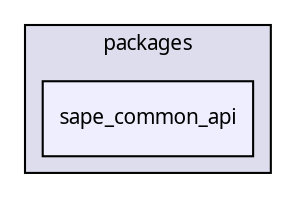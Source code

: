 digraph "packages/sape/packages/sape_common_api/" {
  compound=true
  node [ fontsize="10", fontname="FreeSans.ttf"];
  edge [ labelfontsize="10", labelfontname="FreeSans.ttf"];
  subgraph clusterdir_e81e4bd762abaa1eb83a6a6d81685025 {
    graph [ bgcolor="#ddddee", pencolor="black", label="packages" fontname="FreeSans.ttf", fontsize="10", URL="dir_e81e4bd762abaa1eb83a6a6d81685025.html"]
  dir_f0b6479281080f528d8a0422718fb9cf [shape=box, label="sape_common_api", style="filled", fillcolor="#eeeeff", pencolor="black", URL="dir_f0b6479281080f528d8a0422718fb9cf.html"];
  }
}
